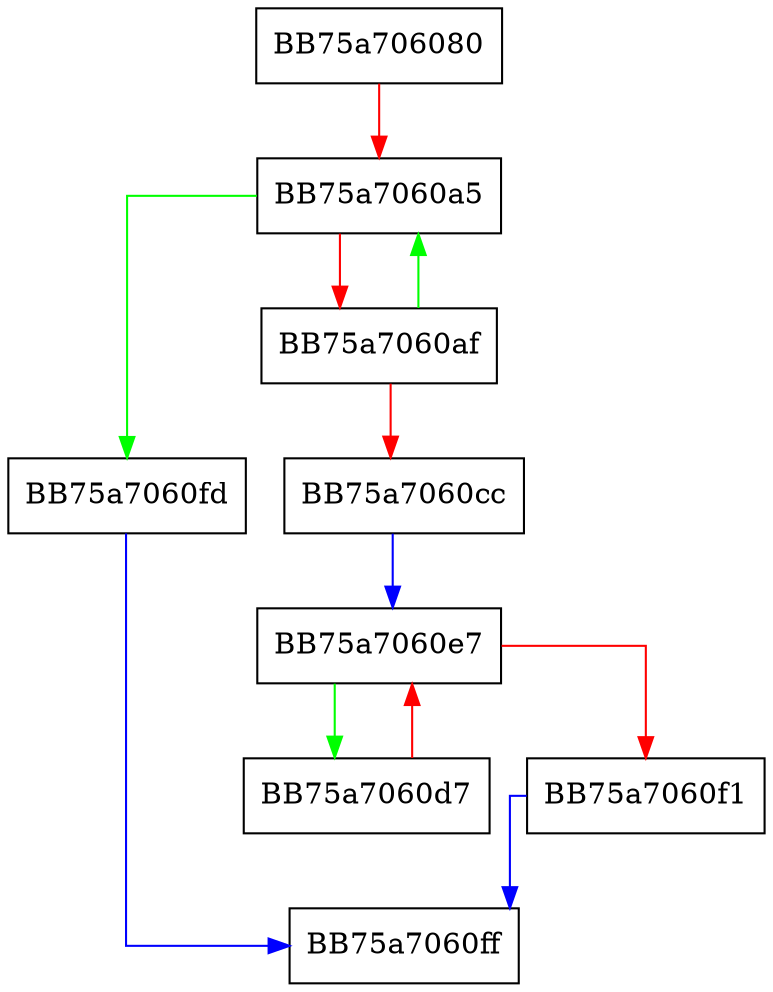 digraph remove {
  node [shape="box"];
  graph [splines=ortho];
  BB75a706080 -> BB75a7060a5 [color="red"];
  BB75a7060a5 -> BB75a7060fd [color="green"];
  BB75a7060a5 -> BB75a7060af [color="red"];
  BB75a7060af -> BB75a7060a5 [color="green"];
  BB75a7060af -> BB75a7060cc [color="red"];
  BB75a7060cc -> BB75a7060e7 [color="blue"];
  BB75a7060d7 -> BB75a7060e7 [color="red"];
  BB75a7060e7 -> BB75a7060d7 [color="green"];
  BB75a7060e7 -> BB75a7060f1 [color="red"];
  BB75a7060f1 -> BB75a7060ff [color="blue"];
  BB75a7060fd -> BB75a7060ff [color="blue"];
}